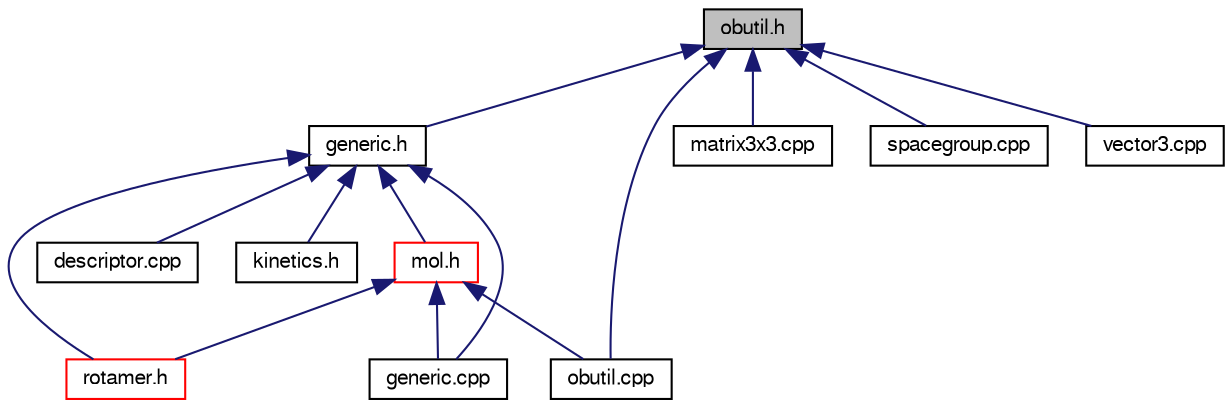 digraph G
{
  edge [fontname="FreeSans",fontsize="10",labelfontname="FreeSans",labelfontsize="10"];
  node [fontname="FreeSans",fontsize="10",shape=record];
  Node1 [label="obutil.h",height=0.2,width=0.4,color="black", fillcolor="grey75", style="filled" fontcolor="black"];
  Node1 -> Node2 [dir=back,color="midnightblue",fontsize="10",style="solid",fontname="FreeSans"];
  Node2 [label="generic.h",height=0.2,width=0.4,color="black", fillcolor="white", style="filled",URL="$generic_8h.shtml",tooltip="Handle generic data classes. Custom data for atoms, bonds, etc."];
  Node2 -> Node3 [dir=back,color="midnightblue",fontsize="10",style="solid",fontname="FreeSans"];
  Node3 [label="kinetics.h",height=0.2,width=0.4,color="black", fillcolor="white", style="filled",URL="$kinetics_8h.shtml",tooltip="OBRateData and OBNasaThermoData classes."];
  Node2 -> Node4 [dir=back,color="midnightblue",fontsize="10",style="solid",fontname="FreeSans"];
  Node4 [label="mol.h",height=0.2,width=0.4,color="red", fillcolor="white", style="filled",URL="$mol_8h.shtml",tooltip="Handle molecules. Declarations of OBMol, OBAtom, OBBond, OBResidue. (the main header..."];
  Node4 -> Node5 [dir=back,color="midnightblue",fontsize="10",style="solid",fontname="FreeSans"];
  Node5 [label="rotamer.h",height=0.2,width=0.4,color="red", fillcolor="white", style="filled",URL="$rotamer_8h.shtml",tooltip="Handle rotamer list data."];
  Node4 -> Node6 [dir=back,color="midnightblue",fontsize="10",style="solid",fontname="FreeSans"];
  Node6 [label="generic.cpp",height=0.2,width=0.4,color="black", fillcolor="white", style="filled",URL="$generic_8cpp.shtml",tooltip="Handle OBGenericData classes. Custom data for atoms, bonds, etc."];
  Node4 -> Node7 [dir=back,color="midnightblue",fontsize="10",style="solid",fontname="FreeSans"];
  Node7 [label="obutil.cpp",height=0.2,width=0.4,color="black", fillcolor="white", style="filled",URL="$obutil_8cpp.shtml",tooltip="Various utility methods."];
  Node2 -> Node5 [dir=back,color="midnightblue",fontsize="10",style="solid",fontname="FreeSans"];
  Node2 -> Node8 [dir=back,color="midnightblue",fontsize="10",style="solid",fontname="FreeSans"];
  Node8 [label="descriptor.cpp",height=0.2,width=0.4,color="black", fillcolor="white", style="filled",URL="$descriptor_8cpp.shtml",tooltip="Base class for molecular descriptors."];
  Node2 -> Node6 [dir=back,color="midnightblue",fontsize="10",style="solid",fontname="FreeSans"];
  Node1 -> Node7 [dir=back,color="midnightblue",fontsize="10",style="solid",fontname="FreeSans"];
  Node1 -> Node9 [dir=back,color="midnightblue",fontsize="10",style="solid",fontname="FreeSans"];
  Node9 [label="matrix3x3.cpp",height=0.2,width=0.4,color="black", fillcolor="white", style="filled",URL="$matrix3x3_8cpp.shtml",tooltip="Handle 3D rotation matrix."];
  Node1 -> Node10 [dir=back,color="midnightblue",fontsize="10",style="solid",fontname="FreeSans"];
  Node10 [label="spacegroup.cpp",height=0.2,width=0.4,color="black", fillcolor="white", style="filled",URL="$spacegroup_8cpp.shtml",tooltip="Handle Crystallographic Space Groups."];
  Node1 -> Node11 [dir=back,color="midnightblue",fontsize="10",style="solid",fontname="FreeSans"];
  Node11 [label="vector3.cpp",height=0.2,width=0.4,color="black", fillcolor="white", style="filled",URL="$vector3_8cpp.shtml",tooltip="Handle 3D coordinates."];
}

